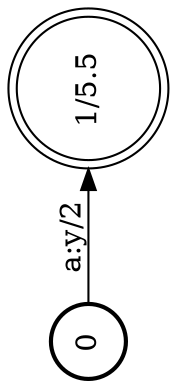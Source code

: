 digraph FST {
rankdir = LR;
size = "8.5,11";
label = "";
center = 1;
orientation = Landscape;
ranksep = "0.4";
nodesep = "0.25";
0 [label = "0", shape = circle, style = bold, fontsize = 14]
	0 -> 1 [label = "a:y/2", fontsize = 14];
1 [label = "1/5.5", shape = doublecircle, style = solid, fontsize = 14]
}
